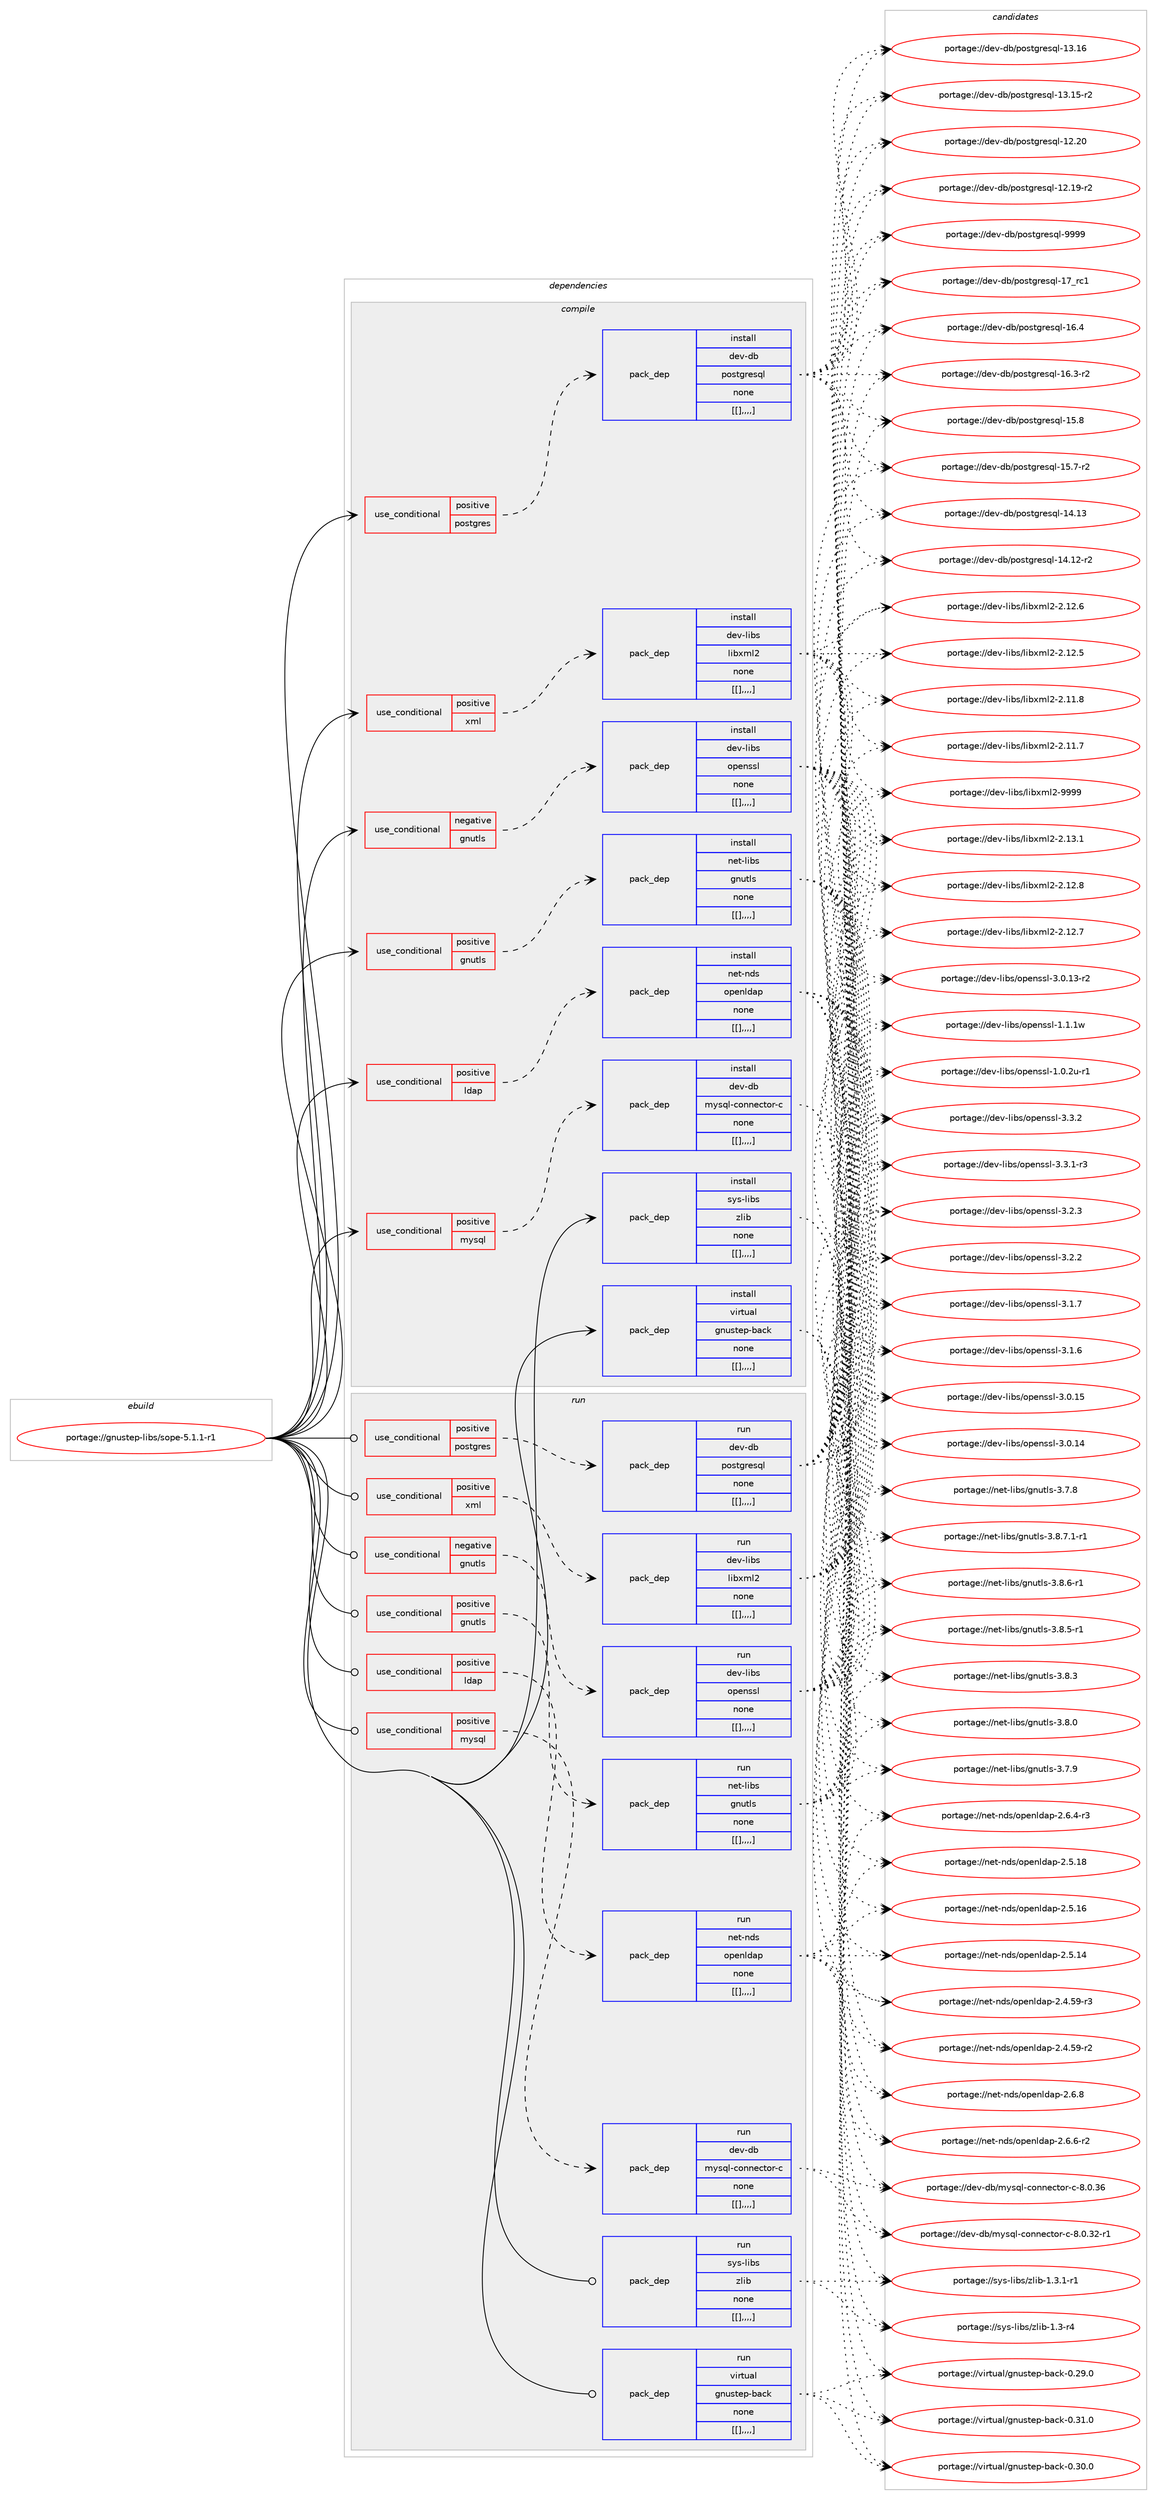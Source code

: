 digraph prolog {

# *************
# Graph options
# *************

newrank=true;
concentrate=true;
compound=true;
graph [rankdir=LR,fontname=Helvetica,fontsize=10,ranksep=1.5];#, ranksep=2.5, nodesep=0.2];
edge  [arrowhead=vee];
node  [fontname=Helvetica,fontsize=10];

# **********
# The ebuild
# **********

subgraph cluster_leftcol {
color=gray;
label=<<i>ebuild</i>>;
id [label="portage://gnustep-libs/sope-5.1.1-r1", color=red, width=4, href="../gnustep-libs/sope-5.1.1-r1.svg"];
}

# ****************
# The dependencies
# ****************

subgraph cluster_midcol {
color=gray;
label=<<i>dependencies</i>>;
subgraph cluster_compile {
fillcolor="#eeeeee";
style=filled;
label=<<i>compile</i>>;
subgraph cond68730 {
dependency247231 [label=<<TABLE BORDER="0" CELLBORDER="1" CELLSPACING="0" CELLPADDING="4"><TR><TD ROWSPAN="3" CELLPADDING="10">use_conditional</TD></TR><TR><TD>negative</TD></TR><TR><TD>gnutls</TD></TR></TABLE>>, shape=none, color=red];
subgraph pack176972 {
dependency247232 [label=<<TABLE BORDER="0" CELLBORDER="1" CELLSPACING="0" CELLPADDING="4" WIDTH="220"><TR><TD ROWSPAN="6" CELLPADDING="30">pack_dep</TD></TR><TR><TD WIDTH="110">install</TD></TR><TR><TD>dev-libs</TD></TR><TR><TD>openssl</TD></TR><TR><TD>none</TD></TR><TR><TD>[[],,,,]</TD></TR></TABLE>>, shape=none, color=blue];
}
dependency247231:e -> dependency247232:w [weight=20,style="dashed",arrowhead="vee"];
}
id:e -> dependency247231:w [weight=20,style="solid",arrowhead="vee"];
subgraph cond68731 {
dependency247233 [label=<<TABLE BORDER="0" CELLBORDER="1" CELLSPACING="0" CELLPADDING="4"><TR><TD ROWSPAN="3" CELLPADDING="10">use_conditional</TD></TR><TR><TD>positive</TD></TR><TR><TD>gnutls</TD></TR></TABLE>>, shape=none, color=red];
subgraph pack176973 {
dependency247234 [label=<<TABLE BORDER="0" CELLBORDER="1" CELLSPACING="0" CELLPADDING="4" WIDTH="220"><TR><TD ROWSPAN="6" CELLPADDING="30">pack_dep</TD></TR><TR><TD WIDTH="110">install</TD></TR><TR><TD>net-libs</TD></TR><TR><TD>gnutls</TD></TR><TR><TD>none</TD></TR><TR><TD>[[],,,,]</TD></TR></TABLE>>, shape=none, color=blue];
}
dependency247233:e -> dependency247234:w [weight=20,style="dashed",arrowhead="vee"];
}
id:e -> dependency247233:w [weight=20,style="solid",arrowhead="vee"];
subgraph cond68732 {
dependency247235 [label=<<TABLE BORDER="0" CELLBORDER="1" CELLSPACING="0" CELLPADDING="4"><TR><TD ROWSPAN="3" CELLPADDING="10">use_conditional</TD></TR><TR><TD>positive</TD></TR><TR><TD>ldap</TD></TR></TABLE>>, shape=none, color=red];
subgraph pack176974 {
dependency247236 [label=<<TABLE BORDER="0" CELLBORDER="1" CELLSPACING="0" CELLPADDING="4" WIDTH="220"><TR><TD ROWSPAN="6" CELLPADDING="30">pack_dep</TD></TR><TR><TD WIDTH="110">install</TD></TR><TR><TD>net-nds</TD></TR><TR><TD>openldap</TD></TR><TR><TD>none</TD></TR><TR><TD>[[],,,,]</TD></TR></TABLE>>, shape=none, color=blue];
}
dependency247235:e -> dependency247236:w [weight=20,style="dashed",arrowhead="vee"];
}
id:e -> dependency247235:w [weight=20,style="solid",arrowhead="vee"];
subgraph cond68733 {
dependency247237 [label=<<TABLE BORDER="0" CELLBORDER="1" CELLSPACING="0" CELLPADDING="4"><TR><TD ROWSPAN="3" CELLPADDING="10">use_conditional</TD></TR><TR><TD>positive</TD></TR><TR><TD>mysql</TD></TR></TABLE>>, shape=none, color=red];
subgraph pack176975 {
dependency247238 [label=<<TABLE BORDER="0" CELLBORDER="1" CELLSPACING="0" CELLPADDING="4" WIDTH="220"><TR><TD ROWSPAN="6" CELLPADDING="30">pack_dep</TD></TR><TR><TD WIDTH="110">install</TD></TR><TR><TD>dev-db</TD></TR><TR><TD>mysql-connector-c</TD></TR><TR><TD>none</TD></TR><TR><TD>[[],,,,]</TD></TR></TABLE>>, shape=none, color=blue];
}
dependency247237:e -> dependency247238:w [weight=20,style="dashed",arrowhead="vee"];
}
id:e -> dependency247237:w [weight=20,style="solid",arrowhead="vee"];
subgraph cond68734 {
dependency247239 [label=<<TABLE BORDER="0" CELLBORDER="1" CELLSPACING="0" CELLPADDING="4"><TR><TD ROWSPAN="3" CELLPADDING="10">use_conditional</TD></TR><TR><TD>positive</TD></TR><TR><TD>postgres</TD></TR></TABLE>>, shape=none, color=red];
subgraph pack176976 {
dependency247240 [label=<<TABLE BORDER="0" CELLBORDER="1" CELLSPACING="0" CELLPADDING="4" WIDTH="220"><TR><TD ROWSPAN="6" CELLPADDING="30">pack_dep</TD></TR><TR><TD WIDTH="110">install</TD></TR><TR><TD>dev-db</TD></TR><TR><TD>postgresql</TD></TR><TR><TD>none</TD></TR><TR><TD>[[],,,,]</TD></TR></TABLE>>, shape=none, color=blue];
}
dependency247239:e -> dependency247240:w [weight=20,style="dashed",arrowhead="vee"];
}
id:e -> dependency247239:w [weight=20,style="solid",arrowhead="vee"];
subgraph cond68735 {
dependency247241 [label=<<TABLE BORDER="0" CELLBORDER="1" CELLSPACING="0" CELLPADDING="4"><TR><TD ROWSPAN="3" CELLPADDING="10">use_conditional</TD></TR><TR><TD>positive</TD></TR><TR><TD>xml</TD></TR></TABLE>>, shape=none, color=red];
subgraph pack176977 {
dependency247242 [label=<<TABLE BORDER="0" CELLBORDER="1" CELLSPACING="0" CELLPADDING="4" WIDTH="220"><TR><TD ROWSPAN="6" CELLPADDING="30">pack_dep</TD></TR><TR><TD WIDTH="110">install</TD></TR><TR><TD>dev-libs</TD></TR><TR><TD>libxml2</TD></TR><TR><TD>none</TD></TR><TR><TD>[[],,,,]</TD></TR></TABLE>>, shape=none, color=blue];
}
dependency247241:e -> dependency247242:w [weight=20,style="dashed",arrowhead="vee"];
}
id:e -> dependency247241:w [weight=20,style="solid",arrowhead="vee"];
subgraph pack176978 {
dependency247243 [label=<<TABLE BORDER="0" CELLBORDER="1" CELLSPACING="0" CELLPADDING="4" WIDTH="220"><TR><TD ROWSPAN="6" CELLPADDING="30">pack_dep</TD></TR><TR><TD WIDTH="110">install</TD></TR><TR><TD>sys-libs</TD></TR><TR><TD>zlib</TD></TR><TR><TD>none</TD></TR><TR><TD>[[],,,,]</TD></TR></TABLE>>, shape=none, color=blue];
}
id:e -> dependency247243:w [weight=20,style="solid",arrowhead="vee"];
subgraph pack176979 {
dependency247244 [label=<<TABLE BORDER="0" CELLBORDER="1" CELLSPACING="0" CELLPADDING="4" WIDTH="220"><TR><TD ROWSPAN="6" CELLPADDING="30">pack_dep</TD></TR><TR><TD WIDTH="110">install</TD></TR><TR><TD>virtual</TD></TR><TR><TD>gnustep-back</TD></TR><TR><TD>none</TD></TR><TR><TD>[[],,,,]</TD></TR></TABLE>>, shape=none, color=blue];
}
id:e -> dependency247244:w [weight=20,style="solid",arrowhead="vee"];
}
subgraph cluster_compileandrun {
fillcolor="#eeeeee";
style=filled;
label=<<i>compile and run</i>>;
}
subgraph cluster_run {
fillcolor="#eeeeee";
style=filled;
label=<<i>run</i>>;
subgraph cond68736 {
dependency247245 [label=<<TABLE BORDER="0" CELLBORDER="1" CELLSPACING="0" CELLPADDING="4"><TR><TD ROWSPAN="3" CELLPADDING="10">use_conditional</TD></TR><TR><TD>negative</TD></TR><TR><TD>gnutls</TD></TR></TABLE>>, shape=none, color=red];
subgraph pack176980 {
dependency247246 [label=<<TABLE BORDER="0" CELLBORDER="1" CELLSPACING="0" CELLPADDING="4" WIDTH="220"><TR><TD ROWSPAN="6" CELLPADDING="30">pack_dep</TD></TR><TR><TD WIDTH="110">run</TD></TR><TR><TD>dev-libs</TD></TR><TR><TD>openssl</TD></TR><TR><TD>none</TD></TR><TR><TD>[[],,,,]</TD></TR></TABLE>>, shape=none, color=blue];
}
dependency247245:e -> dependency247246:w [weight=20,style="dashed",arrowhead="vee"];
}
id:e -> dependency247245:w [weight=20,style="solid",arrowhead="odot"];
subgraph cond68737 {
dependency247247 [label=<<TABLE BORDER="0" CELLBORDER="1" CELLSPACING="0" CELLPADDING="4"><TR><TD ROWSPAN="3" CELLPADDING="10">use_conditional</TD></TR><TR><TD>positive</TD></TR><TR><TD>gnutls</TD></TR></TABLE>>, shape=none, color=red];
subgraph pack176981 {
dependency247248 [label=<<TABLE BORDER="0" CELLBORDER="1" CELLSPACING="0" CELLPADDING="4" WIDTH="220"><TR><TD ROWSPAN="6" CELLPADDING="30">pack_dep</TD></TR><TR><TD WIDTH="110">run</TD></TR><TR><TD>net-libs</TD></TR><TR><TD>gnutls</TD></TR><TR><TD>none</TD></TR><TR><TD>[[],,,,]</TD></TR></TABLE>>, shape=none, color=blue];
}
dependency247247:e -> dependency247248:w [weight=20,style="dashed",arrowhead="vee"];
}
id:e -> dependency247247:w [weight=20,style="solid",arrowhead="odot"];
subgraph cond68738 {
dependency247249 [label=<<TABLE BORDER="0" CELLBORDER="1" CELLSPACING="0" CELLPADDING="4"><TR><TD ROWSPAN="3" CELLPADDING="10">use_conditional</TD></TR><TR><TD>positive</TD></TR><TR><TD>ldap</TD></TR></TABLE>>, shape=none, color=red];
subgraph pack176982 {
dependency247250 [label=<<TABLE BORDER="0" CELLBORDER="1" CELLSPACING="0" CELLPADDING="4" WIDTH="220"><TR><TD ROWSPAN="6" CELLPADDING="30">pack_dep</TD></TR><TR><TD WIDTH="110">run</TD></TR><TR><TD>net-nds</TD></TR><TR><TD>openldap</TD></TR><TR><TD>none</TD></TR><TR><TD>[[],,,,]</TD></TR></TABLE>>, shape=none, color=blue];
}
dependency247249:e -> dependency247250:w [weight=20,style="dashed",arrowhead="vee"];
}
id:e -> dependency247249:w [weight=20,style="solid",arrowhead="odot"];
subgraph cond68739 {
dependency247251 [label=<<TABLE BORDER="0" CELLBORDER="1" CELLSPACING="0" CELLPADDING="4"><TR><TD ROWSPAN="3" CELLPADDING="10">use_conditional</TD></TR><TR><TD>positive</TD></TR><TR><TD>mysql</TD></TR></TABLE>>, shape=none, color=red];
subgraph pack176983 {
dependency247252 [label=<<TABLE BORDER="0" CELLBORDER="1" CELLSPACING="0" CELLPADDING="4" WIDTH="220"><TR><TD ROWSPAN="6" CELLPADDING="30">pack_dep</TD></TR><TR><TD WIDTH="110">run</TD></TR><TR><TD>dev-db</TD></TR><TR><TD>mysql-connector-c</TD></TR><TR><TD>none</TD></TR><TR><TD>[[],,,,]</TD></TR></TABLE>>, shape=none, color=blue];
}
dependency247251:e -> dependency247252:w [weight=20,style="dashed",arrowhead="vee"];
}
id:e -> dependency247251:w [weight=20,style="solid",arrowhead="odot"];
subgraph cond68740 {
dependency247253 [label=<<TABLE BORDER="0" CELLBORDER="1" CELLSPACING="0" CELLPADDING="4"><TR><TD ROWSPAN="3" CELLPADDING="10">use_conditional</TD></TR><TR><TD>positive</TD></TR><TR><TD>postgres</TD></TR></TABLE>>, shape=none, color=red];
subgraph pack176984 {
dependency247254 [label=<<TABLE BORDER="0" CELLBORDER="1" CELLSPACING="0" CELLPADDING="4" WIDTH="220"><TR><TD ROWSPAN="6" CELLPADDING="30">pack_dep</TD></TR><TR><TD WIDTH="110">run</TD></TR><TR><TD>dev-db</TD></TR><TR><TD>postgresql</TD></TR><TR><TD>none</TD></TR><TR><TD>[[],,,,]</TD></TR></TABLE>>, shape=none, color=blue];
}
dependency247253:e -> dependency247254:w [weight=20,style="dashed",arrowhead="vee"];
}
id:e -> dependency247253:w [weight=20,style="solid",arrowhead="odot"];
subgraph cond68741 {
dependency247255 [label=<<TABLE BORDER="0" CELLBORDER="1" CELLSPACING="0" CELLPADDING="4"><TR><TD ROWSPAN="3" CELLPADDING="10">use_conditional</TD></TR><TR><TD>positive</TD></TR><TR><TD>xml</TD></TR></TABLE>>, shape=none, color=red];
subgraph pack176985 {
dependency247256 [label=<<TABLE BORDER="0" CELLBORDER="1" CELLSPACING="0" CELLPADDING="4" WIDTH="220"><TR><TD ROWSPAN="6" CELLPADDING="30">pack_dep</TD></TR><TR><TD WIDTH="110">run</TD></TR><TR><TD>dev-libs</TD></TR><TR><TD>libxml2</TD></TR><TR><TD>none</TD></TR><TR><TD>[[],,,,]</TD></TR></TABLE>>, shape=none, color=blue];
}
dependency247255:e -> dependency247256:w [weight=20,style="dashed",arrowhead="vee"];
}
id:e -> dependency247255:w [weight=20,style="solid",arrowhead="odot"];
subgraph pack176986 {
dependency247257 [label=<<TABLE BORDER="0" CELLBORDER="1" CELLSPACING="0" CELLPADDING="4" WIDTH="220"><TR><TD ROWSPAN="6" CELLPADDING="30">pack_dep</TD></TR><TR><TD WIDTH="110">run</TD></TR><TR><TD>sys-libs</TD></TR><TR><TD>zlib</TD></TR><TR><TD>none</TD></TR><TR><TD>[[],,,,]</TD></TR></TABLE>>, shape=none, color=blue];
}
id:e -> dependency247257:w [weight=20,style="solid",arrowhead="odot"];
subgraph pack176987 {
dependency247258 [label=<<TABLE BORDER="0" CELLBORDER="1" CELLSPACING="0" CELLPADDING="4" WIDTH="220"><TR><TD ROWSPAN="6" CELLPADDING="30">pack_dep</TD></TR><TR><TD WIDTH="110">run</TD></TR><TR><TD>virtual</TD></TR><TR><TD>gnustep-back</TD></TR><TR><TD>none</TD></TR><TR><TD>[[],,,,]</TD></TR></TABLE>>, shape=none, color=blue];
}
id:e -> dependency247258:w [weight=20,style="solid",arrowhead="odot"];
}
}

# **************
# The candidates
# **************

subgraph cluster_choices {
rank=same;
color=gray;
label=<<i>candidates</i>>;

subgraph choice176972 {
color=black;
nodesep=1;
choice100101118451081059811547111112101110115115108455146514650 [label="portage://dev-libs/openssl-3.3.2", color=red, width=4,href="../dev-libs/openssl-3.3.2.svg"];
choice1001011184510810598115471111121011101151151084551465146494511451 [label="portage://dev-libs/openssl-3.3.1-r3", color=red, width=4,href="../dev-libs/openssl-3.3.1-r3.svg"];
choice100101118451081059811547111112101110115115108455146504651 [label="portage://dev-libs/openssl-3.2.3", color=red, width=4,href="../dev-libs/openssl-3.2.3.svg"];
choice100101118451081059811547111112101110115115108455146504650 [label="portage://dev-libs/openssl-3.2.2", color=red, width=4,href="../dev-libs/openssl-3.2.2.svg"];
choice100101118451081059811547111112101110115115108455146494655 [label="portage://dev-libs/openssl-3.1.7", color=red, width=4,href="../dev-libs/openssl-3.1.7.svg"];
choice100101118451081059811547111112101110115115108455146494654 [label="portage://dev-libs/openssl-3.1.6", color=red, width=4,href="../dev-libs/openssl-3.1.6.svg"];
choice10010111845108105981154711111210111011511510845514648464953 [label="portage://dev-libs/openssl-3.0.15", color=red, width=4,href="../dev-libs/openssl-3.0.15.svg"];
choice10010111845108105981154711111210111011511510845514648464952 [label="portage://dev-libs/openssl-3.0.14", color=red, width=4,href="../dev-libs/openssl-3.0.14.svg"];
choice100101118451081059811547111112101110115115108455146484649514511450 [label="portage://dev-libs/openssl-3.0.13-r2", color=red, width=4,href="../dev-libs/openssl-3.0.13-r2.svg"];
choice100101118451081059811547111112101110115115108454946494649119 [label="portage://dev-libs/openssl-1.1.1w", color=red, width=4,href="../dev-libs/openssl-1.1.1w.svg"];
choice1001011184510810598115471111121011101151151084549464846501174511449 [label="portage://dev-libs/openssl-1.0.2u-r1", color=red, width=4,href="../dev-libs/openssl-1.0.2u-r1.svg"];
dependency247232:e -> choice100101118451081059811547111112101110115115108455146514650:w [style=dotted,weight="100"];
dependency247232:e -> choice1001011184510810598115471111121011101151151084551465146494511451:w [style=dotted,weight="100"];
dependency247232:e -> choice100101118451081059811547111112101110115115108455146504651:w [style=dotted,weight="100"];
dependency247232:e -> choice100101118451081059811547111112101110115115108455146504650:w [style=dotted,weight="100"];
dependency247232:e -> choice100101118451081059811547111112101110115115108455146494655:w [style=dotted,weight="100"];
dependency247232:e -> choice100101118451081059811547111112101110115115108455146494654:w [style=dotted,weight="100"];
dependency247232:e -> choice10010111845108105981154711111210111011511510845514648464953:w [style=dotted,weight="100"];
dependency247232:e -> choice10010111845108105981154711111210111011511510845514648464952:w [style=dotted,weight="100"];
dependency247232:e -> choice100101118451081059811547111112101110115115108455146484649514511450:w [style=dotted,weight="100"];
dependency247232:e -> choice100101118451081059811547111112101110115115108454946494649119:w [style=dotted,weight="100"];
dependency247232:e -> choice1001011184510810598115471111121011101151151084549464846501174511449:w [style=dotted,weight="100"];
}
subgraph choice176973 {
color=black;
nodesep=1;
choice11010111645108105981154710311011711610811545514656465546494511449 [label="portage://net-libs/gnutls-3.8.7.1-r1", color=red, width=4,href="../net-libs/gnutls-3.8.7.1-r1.svg"];
choice1101011164510810598115471031101171161081154551465646544511449 [label="portage://net-libs/gnutls-3.8.6-r1", color=red, width=4,href="../net-libs/gnutls-3.8.6-r1.svg"];
choice1101011164510810598115471031101171161081154551465646534511449 [label="portage://net-libs/gnutls-3.8.5-r1", color=red, width=4,href="../net-libs/gnutls-3.8.5-r1.svg"];
choice110101116451081059811547103110117116108115455146564651 [label="portage://net-libs/gnutls-3.8.3", color=red, width=4,href="../net-libs/gnutls-3.8.3.svg"];
choice110101116451081059811547103110117116108115455146564648 [label="portage://net-libs/gnutls-3.8.0", color=red, width=4,href="../net-libs/gnutls-3.8.0.svg"];
choice110101116451081059811547103110117116108115455146554657 [label="portage://net-libs/gnutls-3.7.9", color=red, width=4,href="../net-libs/gnutls-3.7.9.svg"];
choice110101116451081059811547103110117116108115455146554656 [label="portage://net-libs/gnutls-3.7.8", color=red, width=4,href="../net-libs/gnutls-3.7.8.svg"];
dependency247234:e -> choice11010111645108105981154710311011711610811545514656465546494511449:w [style=dotted,weight="100"];
dependency247234:e -> choice1101011164510810598115471031101171161081154551465646544511449:w [style=dotted,weight="100"];
dependency247234:e -> choice1101011164510810598115471031101171161081154551465646534511449:w [style=dotted,weight="100"];
dependency247234:e -> choice110101116451081059811547103110117116108115455146564651:w [style=dotted,weight="100"];
dependency247234:e -> choice110101116451081059811547103110117116108115455146564648:w [style=dotted,weight="100"];
dependency247234:e -> choice110101116451081059811547103110117116108115455146554657:w [style=dotted,weight="100"];
dependency247234:e -> choice110101116451081059811547103110117116108115455146554656:w [style=dotted,weight="100"];
}
subgraph choice176974 {
color=black;
nodesep=1;
choice110101116451101001154711111210111010810097112455046544656 [label="portage://net-nds/openldap-2.6.8", color=red, width=4,href="../net-nds/openldap-2.6.8.svg"];
choice1101011164511010011547111112101110108100971124550465446544511450 [label="portage://net-nds/openldap-2.6.6-r2", color=red, width=4,href="../net-nds/openldap-2.6.6-r2.svg"];
choice1101011164511010011547111112101110108100971124550465446524511451 [label="portage://net-nds/openldap-2.6.4-r3", color=red, width=4,href="../net-nds/openldap-2.6.4-r3.svg"];
choice11010111645110100115471111121011101081009711245504653464956 [label="portage://net-nds/openldap-2.5.18", color=red, width=4,href="../net-nds/openldap-2.5.18.svg"];
choice11010111645110100115471111121011101081009711245504653464954 [label="portage://net-nds/openldap-2.5.16", color=red, width=4,href="../net-nds/openldap-2.5.16.svg"];
choice11010111645110100115471111121011101081009711245504653464952 [label="portage://net-nds/openldap-2.5.14", color=red, width=4,href="../net-nds/openldap-2.5.14.svg"];
choice110101116451101001154711111210111010810097112455046524653574511451 [label="portage://net-nds/openldap-2.4.59-r3", color=red, width=4,href="../net-nds/openldap-2.4.59-r3.svg"];
choice110101116451101001154711111210111010810097112455046524653574511450 [label="portage://net-nds/openldap-2.4.59-r2", color=red, width=4,href="../net-nds/openldap-2.4.59-r2.svg"];
dependency247236:e -> choice110101116451101001154711111210111010810097112455046544656:w [style=dotted,weight="100"];
dependency247236:e -> choice1101011164511010011547111112101110108100971124550465446544511450:w [style=dotted,weight="100"];
dependency247236:e -> choice1101011164511010011547111112101110108100971124550465446524511451:w [style=dotted,weight="100"];
dependency247236:e -> choice11010111645110100115471111121011101081009711245504653464956:w [style=dotted,weight="100"];
dependency247236:e -> choice11010111645110100115471111121011101081009711245504653464954:w [style=dotted,weight="100"];
dependency247236:e -> choice11010111645110100115471111121011101081009711245504653464952:w [style=dotted,weight="100"];
dependency247236:e -> choice110101116451101001154711111210111010810097112455046524653574511451:w [style=dotted,weight="100"];
dependency247236:e -> choice110101116451101001154711111210111010810097112455046524653574511450:w [style=dotted,weight="100"];
}
subgraph choice176975 {
color=black;
nodesep=1;
choice100101118451009847109121115113108459911111011010199116111114459945564648465154 [label="portage://dev-db/mysql-connector-c-8.0.36", color=red, width=4,href="../dev-db/mysql-connector-c-8.0.36.svg"];
choice1001011184510098471091211151131084599111110110101991161111144599455646484651504511449 [label="portage://dev-db/mysql-connector-c-8.0.32-r1", color=red, width=4,href="../dev-db/mysql-connector-c-8.0.32-r1.svg"];
dependency247238:e -> choice100101118451009847109121115113108459911111011010199116111114459945564648465154:w [style=dotted,weight="100"];
dependency247238:e -> choice1001011184510098471091211151131084599111110110101991161111144599455646484651504511449:w [style=dotted,weight="100"];
}
subgraph choice176976 {
color=black;
nodesep=1;
choice1001011184510098471121111151161031141011151131084557575757 [label="portage://dev-db/postgresql-9999", color=red, width=4,href="../dev-db/postgresql-9999.svg"];
choice100101118451009847112111115116103114101115113108454955951149949 [label="portage://dev-db/postgresql-17_rc1", color=red, width=4,href="../dev-db/postgresql-17_rc1.svg"];
choice1001011184510098471121111151161031141011151131084549544652 [label="portage://dev-db/postgresql-16.4", color=red, width=4,href="../dev-db/postgresql-16.4.svg"];
choice10010111845100984711211111511610311410111511310845495446514511450 [label="portage://dev-db/postgresql-16.3-r2", color=red, width=4,href="../dev-db/postgresql-16.3-r2.svg"];
choice1001011184510098471121111151161031141011151131084549534656 [label="portage://dev-db/postgresql-15.8", color=red, width=4,href="../dev-db/postgresql-15.8.svg"];
choice10010111845100984711211111511610311410111511310845495346554511450 [label="portage://dev-db/postgresql-15.7-r2", color=red, width=4,href="../dev-db/postgresql-15.7-r2.svg"];
choice100101118451009847112111115116103114101115113108454952464951 [label="portage://dev-db/postgresql-14.13", color=red, width=4,href="../dev-db/postgresql-14.13.svg"];
choice1001011184510098471121111151161031141011151131084549524649504511450 [label="portage://dev-db/postgresql-14.12-r2", color=red, width=4,href="../dev-db/postgresql-14.12-r2.svg"];
choice100101118451009847112111115116103114101115113108454951464954 [label="portage://dev-db/postgresql-13.16", color=red, width=4,href="../dev-db/postgresql-13.16.svg"];
choice1001011184510098471121111151161031141011151131084549514649534511450 [label="portage://dev-db/postgresql-13.15-r2", color=red, width=4,href="../dev-db/postgresql-13.15-r2.svg"];
choice100101118451009847112111115116103114101115113108454950465048 [label="portage://dev-db/postgresql-12.20", color=red, width=4,href="../dev-db/postgresql-12.20.svg"];
choice1001011184510098471121111151161031141011151131084549504649574511450 [label="portage://dev-db/postgresql-12.19-r2", color=red, width=4,href="../dev-db/postgresql-12.19-r2.svg"];
dependency247240:e -> choice1001011184510098471121111151161031141011151131084557575757:w [style=dotted,weight="100"];
dependency247240:e -> choice100101118451009847112111115116103114101115113108454955951149949:w [style=dotted,weight="100"];
dependency247240:e -> choice1001011184510098471121111151161031141011151131084549544652:w [style=dotted,weight="100"];
dependency247240:e -> choice10010111845100984711211111511610311410111511310845495446514511450:w [style=dotted,weight="100"];
dependency247240:e -> choice1001011184510098471121111151161031141011151131084549534656:w [style=dotted,weight="100"];
dependency247240:e -> choice10010111845100984711211111511610311410111511310845495346554511450:w [style=dotted,weight="100"];
dependency247240:e -> choice100101118451009847112111115116103114101115113108454952464951:w [style=dotted,weight="100"];
dependency247240:e -> choice1001011184510098471121111151161031141011151131084549524649504511450:w [style=dotted,weight="100"];
dependency247240:e -> choice100101118451009847112111115116103114101115113108454951464954:w [style=dotted,weight="100"];
dependency247240:e -> choice1001011184510098471121111151161031141011151131084549514649534511450:w [style=dotted,weight="100"];
dependency247240:e -> choice100101118451009847112111115116103114101115113108454950465048:w [style=dotted,weight="100"];
dependency247240:e -> choice1001011184510098471121111151161031141011151131084549504649574511450:w [style=dotted,weight="100"];
}
subgraph choice176977 {
color=black;
nodesep=1;
choice10010111845108105981154710810598120109108504557575757 [label="portage://dev-libs/libxml2-9999", color=red, width=4,href="../dev-libs/libxml2-9999.svg"];
choice100101118451081059811547108105981201091085045504649514649 [label="portage://dev-libs/libxml2-2.13.1", color=red, width=4,href="../dev-libs/libxml2-2.13.1.svg"];
choice100101118451081059811547108105981201091085045504649504656 [label="portage://dev-libs/libxml2-2.12.8", color=red, width=4,href="../dev-libs/libxml2-2.12.8.svg"];
choice100101118451081059811547108105981201091085045504649504655 [label="portage://dev-libs/libxml2-2.12.7", color=red, width=4,href="../dev-libs/libxml2-2.12.7.svg"];
choice100101118451081059811547108105981201091085045504649504654 [label="portage://dev-libs/libxml2-2.12.6", color=red, width=4,href="../dev-libs/libxml2-2.12.6.svg"];
choice100101118451081059811547108105981201091085045504649504653 [label="portage://dev-libs/libxml2-2.12.5", color=red, width=4,href="../dev-libs/libxml2-2.12.5.svg"];
choice100101118451081059811547108105981201091085045504649494656 [label="portage://dev-libs/libxml2-2.11.8", color=red, width=4,href="../dev-libs/libxml2-2.11.8.svg"];
choice100101118451081059811547108105981201091085045504649494655 [label="portage://dev-libs/libxml2-2.11.7", color=red, width=4,href="../dev-libs/libxml2-2.11.7.svg"];
dependency247242:e -> choice10010111845108105981154710810598120109108504557575757:w [style=dotted,weight="100"];
dependency247242:e -> choice100101118451081059811547108105981201091085045504649514649:w [style=dotted,weight="100"];
dependency247242:e -> choice100101118451081059811547108105981201091085045504649504656:w [style=dotted,weight="100"];
dependency247242:e -> choice100101118451081059811547108105981201091085045504649504655:w [style=dotted,weight="100"];
dependency247242:e -> choice100101118451081059811547108105981201091085045504649504654:w [style=dotted,weight="100"];
dependency247242:e -> choice100101118451081059811547108105981201091085045504649504653:w [style=dotted,weight="100"];
dependency247242:e -> choice100101118451081059811547108105981201091085045504649494656:w [style=dotted,weight="100"];
dependency247242:e -> choice100101118451081059811547108105981201091085045504649494655:w [style=dotted,weight="100"];
}
subgraph choice176978 {
color=black;
nodesep=1;
choice115121115451081059811547122108105984549465146494511449 [label="portage://sys-libs/zlib-1.3.1-r1", color=red, width=4,href="../sys-libs/zlib-1.3.1-r1.svg"];
choice11512111545108105981154712210810598454946514511452 [label="portage://sys-libs/zlib-1.3-r4", color=red, width=4,href="../sys-libs/zlib-1.3-r4.svg"];
dependency247243:e -> choice115121115451081059811547122108105984549465146494511449:w [style=dotted,weight="100"];
dependency247243:e -> choice11512111545108105981154712210810598454946514511452:w [style=dotted,weight="100"];
}
subgraph choice176979 {
color=black;
nodesep=1;
choice11810511411611797108471031101171151161011124598979910745484651494648 [label="portage://virtual/gnustep-back-0.31.0", color=red, width=4,href="../virtual/gnustep-back-0.31.0.svg"];
choice11810511411611797108471031101171151161011124598979910745484651484648 [label="portage://virtual/gnustep-back-0.30.0", color=red, width=4,href="../virtual/gnustep-back-0.30.0.svg"];
choice11810511411611797108471031101171151161011124598979910745484650574648 [label="portage://virtual/gnustep-back-0.29.0", color=red, width=4,href="../virtual/gnustep-back-0.29.0.svg"];
dependency247244:e -> choice11810511411611797108471031101171151161011124598979910745484651494648:w [style=dotted,weight="100"];
dependency247244:e -> choice11810511411611797108471031101171151161011124598979910745484651484648:w [style=dotted,weight="100"];
dependency247244:e -> choice11810511411611797108471031101171151161011124598979910745484650574648:w [style=dotted,weight="100"];
}
subgraph choice176980 {
color=black;
nodesep=1;
choice100101118451081059811547111112101110115115108455146514650 [label="portage://dev-libs/openssl-3.3.2", color=red, width=4,href="../dev-libs/openssl-3.3.2.svg"];
choice1001011184510810598115471111121011101151151084551465146494511451 [label="portage://dev-libs/openssl-3.3.1-r3", color=red, width=4,href="../dev-libs/openssl-3.3.1-r3.svg"];
choice100101118451081059811547111112101110115115108455146504651 [label="portage://dev-libs/openssl-3.2.3", color=red, width=4,href="../dev-libs/openssl-3.2.3.svg"];
choice100101118451081059811547111112101110115115108455146504650 [label="portage://dev-libs/openssl-3.2.2", color=red, width=4,href="../dev-libs/openssl-3.2.2.svg"];
choice100101118451081059811547111112101110115115108455146494655 [label="portage://dev-libs/openssl-3.1.7", color=red, width=4,href="../dev-libs/openssl-3.1.7.svg"];
choice100101118451081059811547111112101110115115108455146494654 [label="portage://dev-libs/openssl-3.1.6", color=red, width=4,href="../dev-libs/openssl-3.1.6.svg"];
choice10010111845108105981154711111210111011511510845514648464953 [label="portage://dev-libs/openssl-3.0.15", color=red, width=4,href="../dev-libs/openssl-3.0.15.svg"];
choice10010111845108105981154711111210111011511510845514648464952 [label="portage://dev-libs/openssl-3.0.14", color=red, width=4,href="../dev-libs/openssl-3.0.14.svg"];
choice100101118451081059811547111112101110115115108455146484649514511450 [label="portage://dev-libs/openssl-3.0.13-r2", color=red, width=4,href="../dev-libs/openssl-3.0.13-r2.svg"];
choice100101118451081059811547111112101110115115108454946494649119 [label="portage://dev-libs/openssl-1.1.1w", color=red, width=4,href="../dev-libs/openssl-1.1.1w.svg"];
choice1001011184510810598115471111121011101151151084549464846501174511449 [label="portage://dev-libs/openssl-1.0.2u-r1", color=red, width=4,href="../dev-libs/openssl-1.0.2u-r1.svg"];
dependency247246:e -> choice100101118451081059811547111112101110115115108455146514650:w [style=dotted,weight="100"];
dependency247246:e -> choice1001011184510810598115471111121011101151151084551465146494511451:w [style=dotted,weight="100"];
dependency247246:e -> choice100101118451081059811547111112101110115115108455146504651:w [style=dotted,weight="100"];
dependency247246:e -> choice100101118451081059811547111112101110115115108455146504650:w [style=dotted,weight="100"];
dependency247246:e -> choice100101118451081059811547111112101110115115108455146494655:w [style=dotted,weight="100"];
dependency247246:e -> choice100101118451081059811547111112101110115115108455146494654:w [style=dotted,weight="100"];
dependency247246:e -> choice10010111845108105981154711111210111011511510845514648464953:w [style=dotted,weight="100"];
dependency247246:e -> choice10010111845108105981154711111210111011511510845514648464952:w [style=dotted,weight="100"];
dependency247246:e -> choice100101118451081059811547111112101110115115108455146484649514511450:w [style=dotted,weight="100"];
dependency247246:e -> choice100101118451081059811547111112101110115115108454946494649119:w [style=dotted,weight="100"];
dependency247246:e -> choice1001011184510810598115471111121011101151151084549464846501174511449:w [style=dotted,weight="100"];
}
subgraph choice176981 {
color=black;
nodesep=1;
choice11010111645108105981154710311011711610811545514656465546494511449 [label="portage://net-libs/gnutls-3.8.7.1-r1", color=red, width=4,href="../net-libs/gnutls-3.8.7.1-r1.svg"];
choice1101011164510810598115471031101171161081154551465646544511449 [label="portage://net-libs/gnutls-3.8.6-r1", color=red, width=4,href="../net-libs/gnutls-3.8.6-r1.svg"];
choice1101011164510810598115471031101171161081154551465646534511449 [label="portage://net-libs/gnutls-3.8.5-r1", color=red, width=4,href="../net-libs/gnutls-3.8.5-r1.svg"];
choice110101116451081059811547103110117116108115455146564651 [label="portage://net-libs/gnutls-3.8.3", color=red, width=4,href="../net-libs/gnutls-3.8.3.svg"];
choice110101116451081059811547103110117116108115455146564648 [label="portage://net-libs/gnutls-3.8.0", color=red, width=4,href="../net-libs/gnutls-3.8.0.svg"];
choice110101116451081059811547103110117116108115455146554657 [label="portage://net-libs/gnutls-3.7.9", color=red, width=4,href="../net-libs/gnutls-3.7.9.svg"];
choice110101116451081059811547103110117116108115455146554656 [label="portage://net-libs/gnutls-3.7.8", color=red, width=4,href="../net-libs/gnutls-3.7.8.svg"];
dependency247248:e -> choice11010111645108105981154710311011711610811545514656465546494511449:w [style=dotted,weight="100"];
dependency247248:e -> choice1101011164510810598115471031101171161081154551465646544511449:w [style=dotted,weight="100"];
dependency247248:e -> choice1101011164510810598115471031101171161081154551465646534511449:w [style=dotted,weight="100"];
dependency247248:e -> choice110101116451081059811547103110117116108115455146564651:w [style=dotted,weight="100"];
dependency247248:e -> choice110101116451081059811547103110117116108115455146564648:w [style=dotted,weight="100"];
dependency247248:e -> choice110101116451081059811547103110117116108115455146554657:w [style=dotted,weight="100"];
dependency247248:e -> choice110101116451081059811547103110117116108115455146554656:w [style=dotted,weight="100"];
}
subgraph choice176982 {
color=black;
nodesep=1;
choice110101116451101001154711111210111010810097112455046544656 [label="portage://net-nds/openldap-2.6.8", color=red, width=4,href="../net-nds/openldap-2.6.8.svg"];
choice1101011164511010011547111112101110108100971124550465446544511450 [label="portage://net-nds/openldap-2.6.6-r2", color=red, width=4,href="../net-nds/openldap-2.6.6-r2.svg"];
choice1101011164511010011547111112101110108100971124550465446524511451 [label="portage://net-nds/openldap-2.6.4-r3", color=red, width=4,href="../net-nds/openldap-2.6.4-r3.svg"];
choice11010111645110100115471111121011101081009711245504653464956 [label="portage://net-nds/openldap-2.5.18", color=red, width=4,href="../net-nds/openldap-2.5.18.svg"];
choice11010111645110100115471111121011101081009711245504653464954 [label="portage://net-nds/openldap-2.5.16", color=red, width=4,href="../net-nds/openldap-2.5.16.svg"];
choice11010111645110100115471111121011101081009711245504653464952 [label="portage://net-nds/openldap-2.5.14", color=red, width=4,href="../net-nds/openldap-2.5.14.svg"];
choice110101116451101001154711111210111010810097112455046524653574511451 [label="portage://net-nds/openldap-2.4.59-r3", color=red, width=4,href="../net-nds/openldap-2.4.59-r3.svg"];
choice110101116451101001154711111210111010810097112455046524653574511450 [label="portage://net-nds/openldap-2.4.59-r2", color=red, width=4,href="../net-nds/openldap-2.4.59-r2.svg"];
dependency247250:e -> choice110101116451101001154711111210111010810097112455046544656:w [style=dotted,weight="100"];
dependency247250:e -> choice1101011164511010011547111112101110108100971124550465446544511450:w [style=dotted,weight="100"];
dependency247250:e -> choice1101011164511010011547111112101110108100971124550465446524511451:w [style=dotted,weight="100"];
dependency247250:e -> choice11010111645110100115471111121011101081009711245504653464956:w [style=dotted,weight="100"];
dependency247250:e -> choice11010111645110100115471111121011101081009711245504653464954:w [style=dotted,weight="100"];
dependency247250:e -> choice11010111645110100115471111121011101081009711245504653464952:w [style=dotted,weight="100"];
dependency247250:e -> choice110101116451101001154711111210111010810097112455046524653574511451:w [style=dotted,weight="100"];
dependency247250:e -> choice110101116451101001154711111210111010810097112455046524653574511450:w [style=dotted,weight="100"];
}
subgraph choice176983 {
color=black;
nodesep=1;
choice100101118451009847109121115113108459911111011010199116111114459945564648465154 [label="portage://dev-db/mysql-connector-c-8.0.36", color=red, width=4,href="../dev-db/mysql-connector-c-8.0.36.svg"];
choice1001011184510098471091211151131084599111110110101991161111144599455646484651504511449 [label="portage://dev-db/mysql-connector-c-8.0.32-r1", color=red, width=4,href="../dev-db/mysql-connector-c-8.0.32-r1.svg"];
dependency247252:e -> choice100101118451009847109121115113108459911111011010199116111114459945564648465154:w [style=dotted,weight="100"];
dependency247252:e -> choice1001011184510098471091211151131084599111110110101991161111144599455646484651504511449:w [style=dotted,weight="100"];
}
subgraph choice176984 {
color=black;
nodesep=1;
choice1001011184510098471121111151161031141011151131084557575757 [label="portage://dev-db/postgresql-9999", color=red, width=4,href="../dev-db/postgresql-9999.svg"];
choice100101118451009847112111115116103114101115113108454955951149949 [label="portage://dev-db/postgresql-17_rc1", color=red, width=4,href="../dev-db/postgresql-17_rc1.svg"];
choice1001011184510098471121111151161031141011151131084549544652 [label="portage://dev-db/postgresql-16.4", color=red, width=4,href="../dev-db/postgresql-16.4.svg"];
choice10010111845100984711211111511610311410111511310845495446514511450 [label="portage://dev-db/postgresql-16.3-r2", color=red, width=4,href="../dev-db/postgresql-16.3-r2.svg"];
choice1001011184510098471121111151161031141011151131084549534656 [label="portage://dev-db/postgresql-15.8", color=red, width=4,href="../dev-db/postgresql-15.8.svg"];
choice10010111845100984711211111511610311410111511310845495346554511450 [label="portage://dev-db/postgresql-15.7-r2", color=red, width=4,href="../dev-db/postgresql-15.7-r2.svg"];
choice100101118451009847112111115116103114101115113108454952464951 [label="portage://dev-db/postgresql-14.13", color=red, width=4,href="../dev-db/postgresql-14.13.svg"];
choice1001011184510098471121111151161031141011151131084549524649504511450 [label="portage://dev-db/postgresql-14.12-r2", color=red, width=4,href="../dev-db/postgresql-14.12-r2.svg"];
choice100101118451009847112111115116103114101115113108454951464954 [label="portage://dev-db/postgresql-13.16", color=red, width=4,href="../dev-db/postgresql-13.16.svg"];
choice1001011184510098471121111151161031141011151131084549514649534511450 [label="portage://dev-db/postgresql-13.15-r2", color=red, width=4,href="../dev-db/postgresql-13.15-r2.svg"];
choice100101118451009847112111115116103114101115113108454950465048 [label="portage://dev-db/postgresql-12.20", color=red, width=4,href="../dev-db/postgresql-12.20.svg"];
choice1001011184510098471121111151161031141011151131084549504649574511450 [label="portage://dev-db/postgresql-12.19-r2", color=red, width=4,href="../dev-db/postgresql-12.19-r2.svg"];
dependency247254:e -> choice1001011184510098471121111151161031141011151131084557575757:w [style=dotted,weight="100"];
dependency247254:e -> choice100101118451009847112111115116103114101115113108454955951149949:w [style=dotted,weight="100"];
dependency247254:e -> choice1001011184510098471121111151161031141011151131084549544652:w [style=dotted,weight="100"];
dependency247254:e -> choice10010111845100984711211111511610311410111511310845495446514511450:w [style=dotted,weight="100"];
dependency247254:e -> choice1001011184510098471121111151161031141011151131084549534656:w [style=dotted,weight="100"];
dependency247254:e -> choice10010111845100984711211111511610311410111511310845495346554511450:w [style=dotted,weight="100"];
dependency247254:e -> choice100101118451009847112111115116103114101115113108454952464951:w [style=dotted,weight="100"];
dependency247254:e -> choice1001011184510098471121111151161031141011151131084549524649504511450:w [style=dotted,weight="100"];
dependency247254:e -> choice100101118451009847112111115116103114101115113108454951464954:w [style=dotted,weight="100"];
dependency247254:e -> choice1001011184510098471121111151161031141011151131084549514649534511450:w [style=dotted,weight="100"];
dependency247254:e -> choice100101118451009847112111115116103114101115113108454950465048:w [style=dotted,weight="100"];
dependency247254:e -> choice1001011184510098471121111151161031141011151131084549504649574511450:w [style=dotted,weight="100"];
}
subgraph choice176985 {
color=black;
nodesep=1;
choice10010111845108105981154710810598120109108504557575757 [label="portage://dev-libs/libxml2-9999", color=red, width=4,href="../dev-libs/libxml2-9999.svg"];
choice100101118451081059811547108105981201091085045504649514649 [label="portage://dev-libs/libxml2-2.13.1", color=red, width=4,href="../dev-libs/libxml2-2.13.1.svg"];
choice100101118451081059811547108105981201091085045504649504656 [label="portage://dev-libs/libxml2-2.12.8", color=red, width=4,href="../dev-libs/libxml2-2.12.8.svg"];
choice100101118451081059811547108105981201091085045504649504655 [label="portage://dev-libs/libxml2-2.12.7", color=red, width=4,href="../dev-libs/libxml2-2.12.7.svg"];
choice100101118451081059811547108105981201091085045504649504654 [label="portage://dev-libs/libxml2-2.12.6", color=red, width=4,href="../dev-libs/libxml2-2.12.6.svg"];
choice100101118451081059811547108105981201091085045504649504653 [label="portage://dev-libs/libxml2-2.12.5", color=red, width=4,href="../dev-libs/libxml2-2.12.5.svg"];
choice100101118451081059811547108105981201091085045504649494656 [label="portage://dev-libs/libxml2-2.11.8", color=red, width=4,href="../dev-libs/libxml2-2.11.8.svg"];
choice100101118451081059811547108105981201091085045504649494655 [label="portage://dev-libs/libxml2-2.11.7", color=red, width=4,href="../dev-libs/libxml2-2.11.7.svg"];
dependency247256:e -> choice10010111845108105981154710810598120109108504557575757:w [style=dotted,weight="100"];
dependency247256:e -> choice100101118451081059811547108105981201091085045504649514649:w [style=dotted,weight="100"];
dependency247256:e -> choice100101118451081059811547108105981201091085045504649504656:w [style=dotted,weight="100"];
dependency247256:e -> choice100101118451081059811547108105981201091085045504649504655:w [style=dotted,weight="100"];
dependency247256:e -> choice100101118451081059811547108105981201091085045504649504654:w [style=dotted,weight="100"];
dependency247256:e -> choice100101118451081059811547108105981201091085045504649504653:w [style=dotted,weight="100"];
dependency247256:e -> choice100101118451081059811547108105981201091085045504649494656:w [style=dotted,weight="100"];
dependency247256:e -> choice100101118451081059811547108105981201091085045504649494655:w [style=dotted,weight="100"];
}
subgraph choice176986 {
color=black;
nodesep=1;
choice115121115451081059811547122108105984549465146494511449 [label="portage://sys-libs/zlib-1.3.1-r1", color=red, width=4,href="../sys-libs/zlib-1.3.1-r1.svg"];
choice11512111545108105981154712210810598454946514511452 [label="portage://sys-libs/zlib-1.3-r4", color=red, width=4,href="../sys-libs/zlib-1.3-r4.svg"];
dependency247257:e -> choice115121115451081059811547122108105984549465146494511449:w [style=dotted,weight="100"];
dependency247257:e -> choice11512111545108105981154712210810598454946514511452:w [style=dotted,weight="100"];
}
subgraph choice176987 {
color=black;
nodesep=1;
choice11810511411611797108471031101171151161011124598979910745484651494648 [label="portage://virtual/gnustep-back-0.31.0", color=red, width=4,href="../virtual/gnustep-back-0.31.0.svg"];
choice11810511411611797108471031101171151161011124598979910745484651484648 [label="portage://virtual/gnustep-back-0.30.0", color=red, width=4,href="../virtual/gnustep-back-0.30.0.svg"];
choice11810511411611797108471031101171151161011124598979910745484650574648 [label="portage://virtual/gnustep-back-0.29.0", color=red, width=4,href="../virtual/gnustep-back-0.29.0.svg"];
dependency247258:e -> choice11810511411611797108471031101171151161011124598979910745484651494648:w [style=dotted,weight="100"];
dependency247258:e -> choice11810511411611797108471031101171151161011124598979910745484651484648:w [style=dotted,weight="100"];
dependency247258:e -> choice11810511411611797108471031101171151161011124598979910745484650574648:w [style=dotted,weight="100"];
}
}

}
